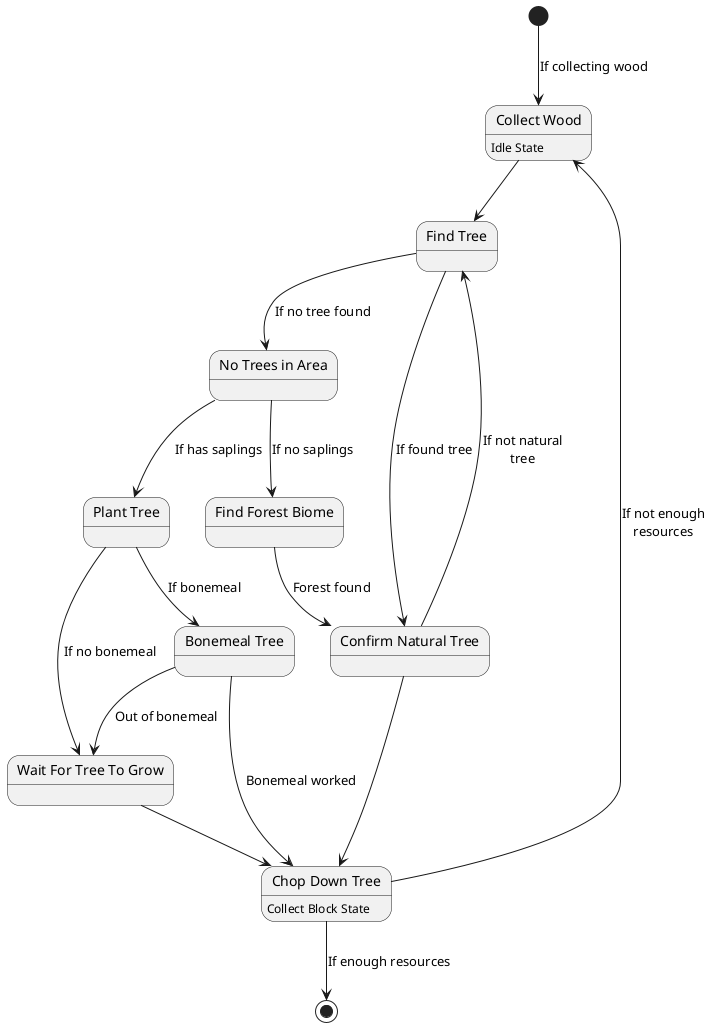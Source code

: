 @startuml "Collect Wood"

state "Collect Wood" as CollectWood : Idle State
state "Find Tree" as FindTree
state "No Trees in Area" as NoTreesInArea
state "Plant Tree" as PlantTree
state "Wait For Tree To Grow" as WaitForTreeToGrow
state "Bonemeal Tree" as BonemealTree
state "Find Forest Biome" as FindForestBiome
state "Confirm Natural Tree" as ConfirmNaturalTree
state "Chop Down Tree" as ChopDownTree : Collect Block State

[*] --> CollectWood : If collecting wood
CollectWood --> FindTree

FindTree --> ConfirmNaturalTree : If found tree
FindTree --> NoTreesInArea : If no tree found
NoTreesInArea --> PlantTree : If has saplings
NoTreesInArea --> FindForestBiome : If no saplings

FindForestBiome --> ConfirmNaturalTree : Forest found

PlantTree --> WaitForTreeToGrow : If no bonemeal
PlantTree --> BonemealTree : If bonemeal
BonemealTree --> WaitForTreeToGrow : Out of bonemeal
WaitForTreeToGrow --> ChopDownTree
BonemealTree --> ChopDownTree : Bonemeal worked

ConfirmNaturalTree --> FindTree : If not natural\ntree
ConfirmNaturalTree --> ChopDownTree

ChopDownTree --> CollectWood : If not enough\nresources
ChopDownTree --> [*] : If enough resources

@enduml